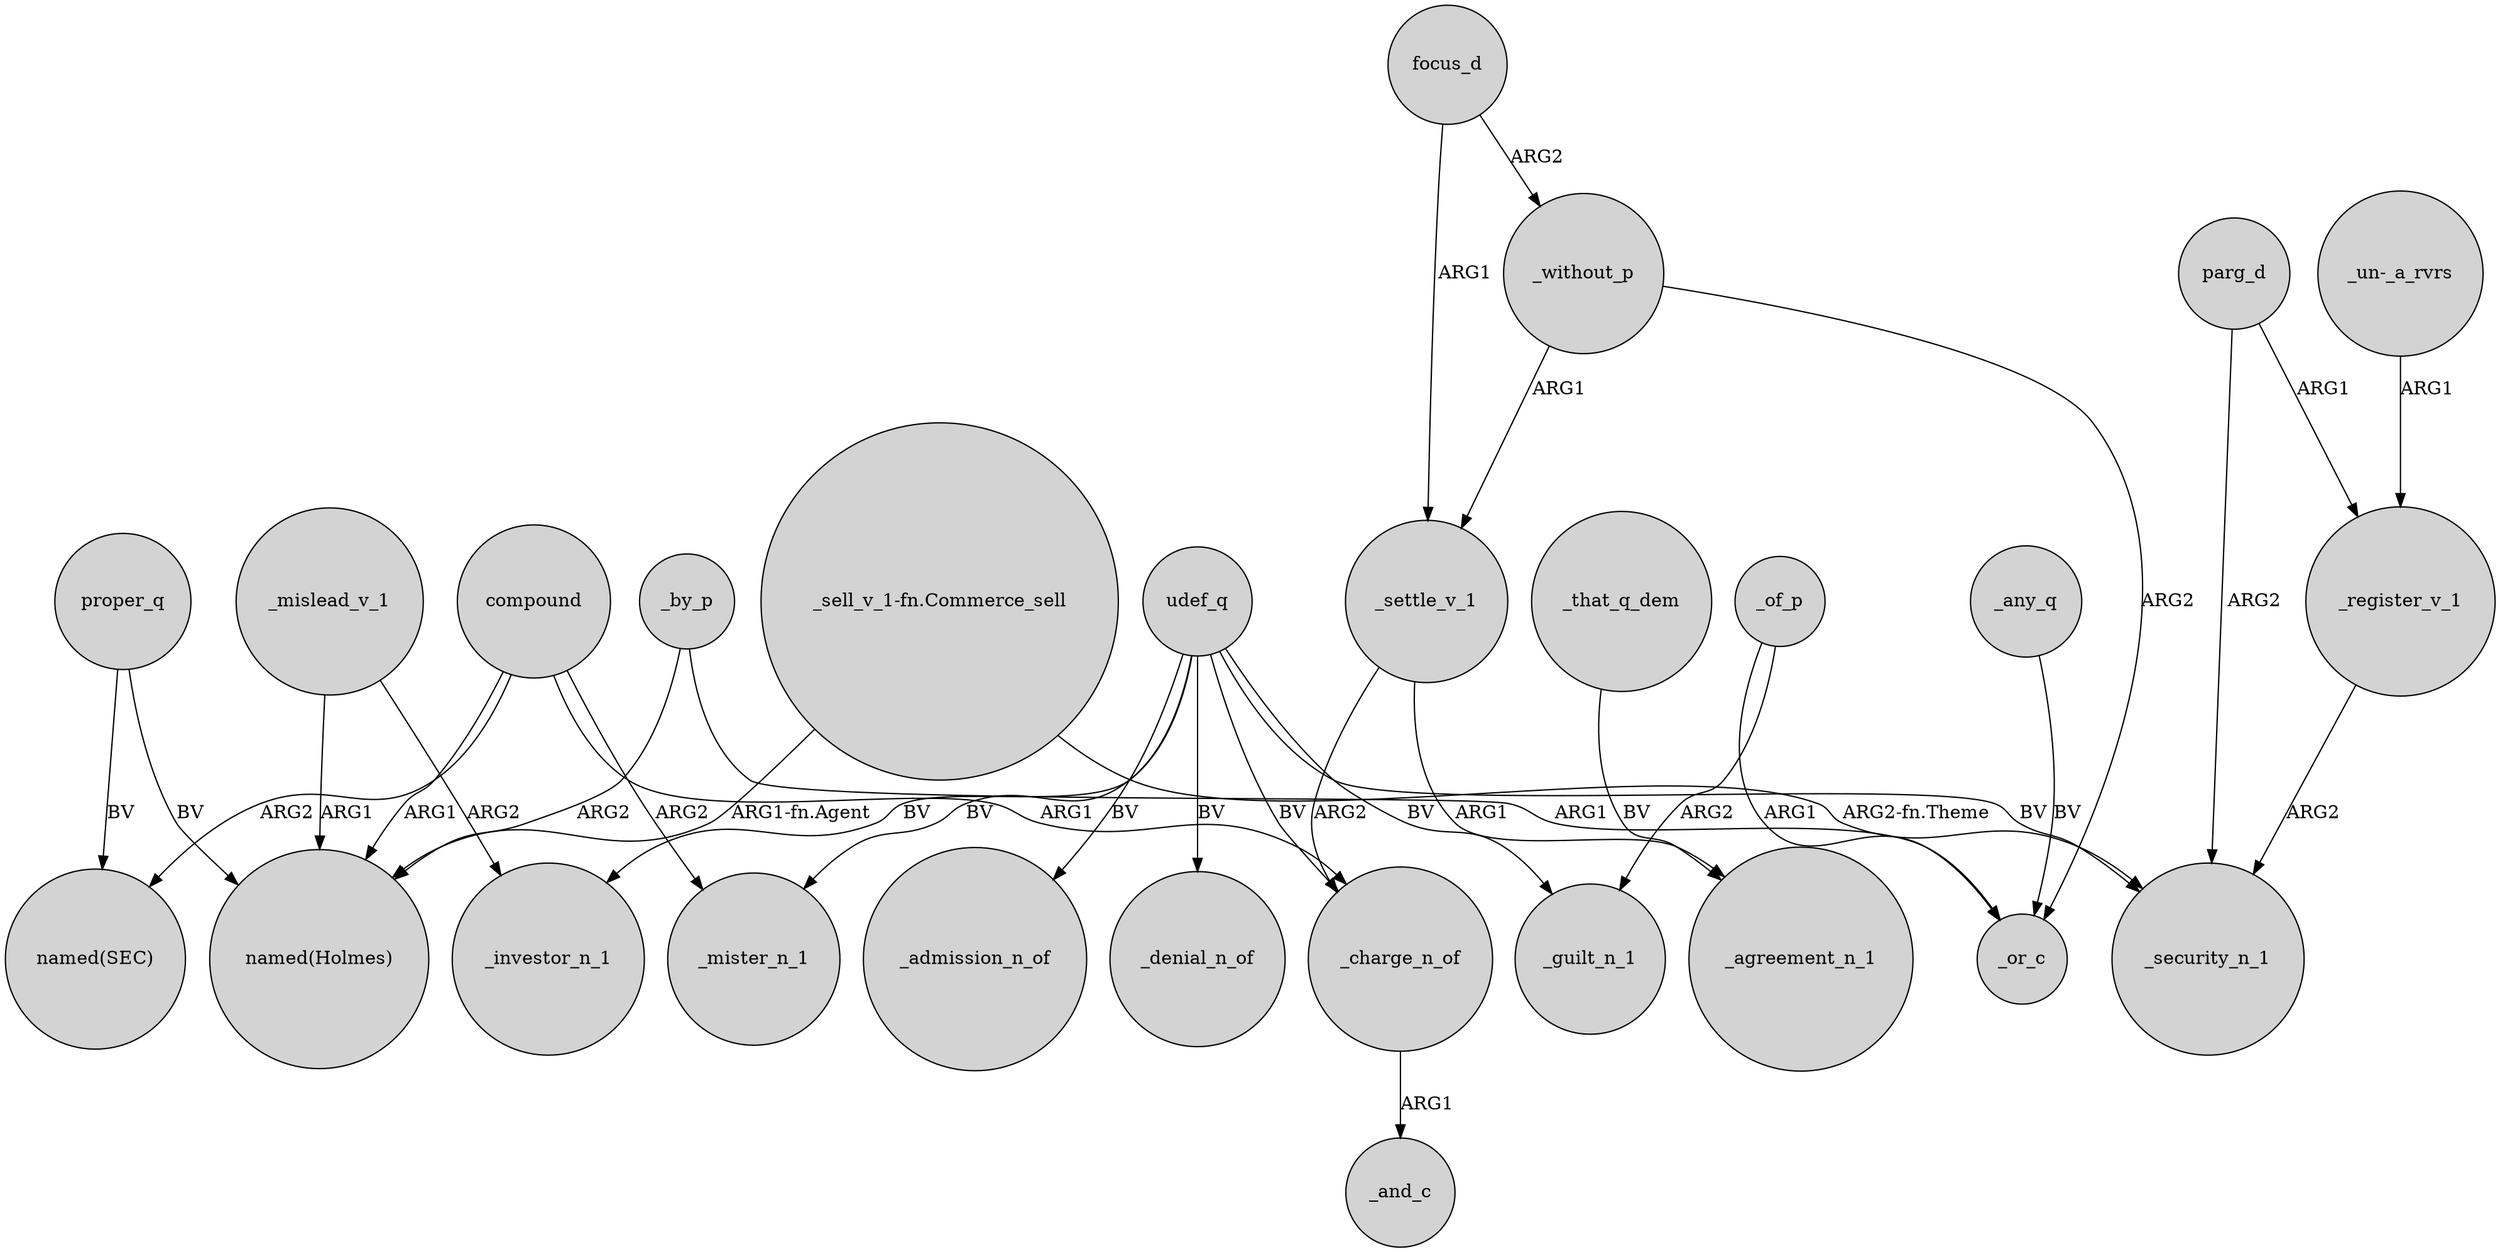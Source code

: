 digraph {
	node [shape=circle style=filled]
	proper_q -> "named(Holmes)" [label=BV]
	_mislead_v_1 -> _investor_n_1 [label=ARG2]
	_mislead_v_1 -> "named(Holmes)" [label=ARG1]
	focus_d -> _without_p [label=ARG2]
	udef_q -> _denial_n_of [label=BV]
	udef_q -> _investor_n_1 [label=BV]
	focus_d -> _settle_v_1 [label=ARG1]
	_settle_v_1 -> _agreement_n_1 [label=ARG1]
	compound -> _mister_n_1 [label=ARG2]
	udef_q -> _mister_n_1 [label=BV]
	_by_p -> _or_c [label=ARG1]
	parg_d -> _security_n_1 [label=ARG2]
	udef_q -> _charge_n_of [label=BV]
	_of_p -> _or_c [label=ARG1]
	udef_q -> _admission_n_of [label=BV]
	parg_d -> _register_v_1 [label=ARG1]
	"_sell_v_1-fn.Commerce_sell" -> "named(Holmes)" [label="ARG1-fn.Agent"]
	_without_p -> _or_c [label=ARG2]
	_any_q -> _or_c [label=BV]
	_without_p -> _settle_v_1 [label=ARG1]
	proper_q -> "named(SEC)" [label=BV]
	compound -> _charge_n_of [label=ARG1]
	_register_v_1 -> _security_n_1 [label=ARG2]
	_by_p -> "named(Holmes)" [label=ARG2]
	_that_q_dem -> _agreement_n_1 [label=BV]
	udef_q -> _guilt_n_1 [label=BV]
	"_un-_a_rvrs" -> _register_v_1 [label=ARG1]
	compound -> "named(SEC)" [label=ARG2]
	_of_p -> _guilt_n_1 [label=ARG2]
	_settle_v_1 -> _charge_n_of [label=ARG2]
	_charge_n_of -> _and_c [label=ARG1]
	compound -> "named(Holmes)" [label=ARG1]
	"_sell_v_1-fn.Commerce_sell" -> _security_n_1 [label="ARG2-fn.Theme"]
	udef_q -> _security_n_1 [label=BV]
}
